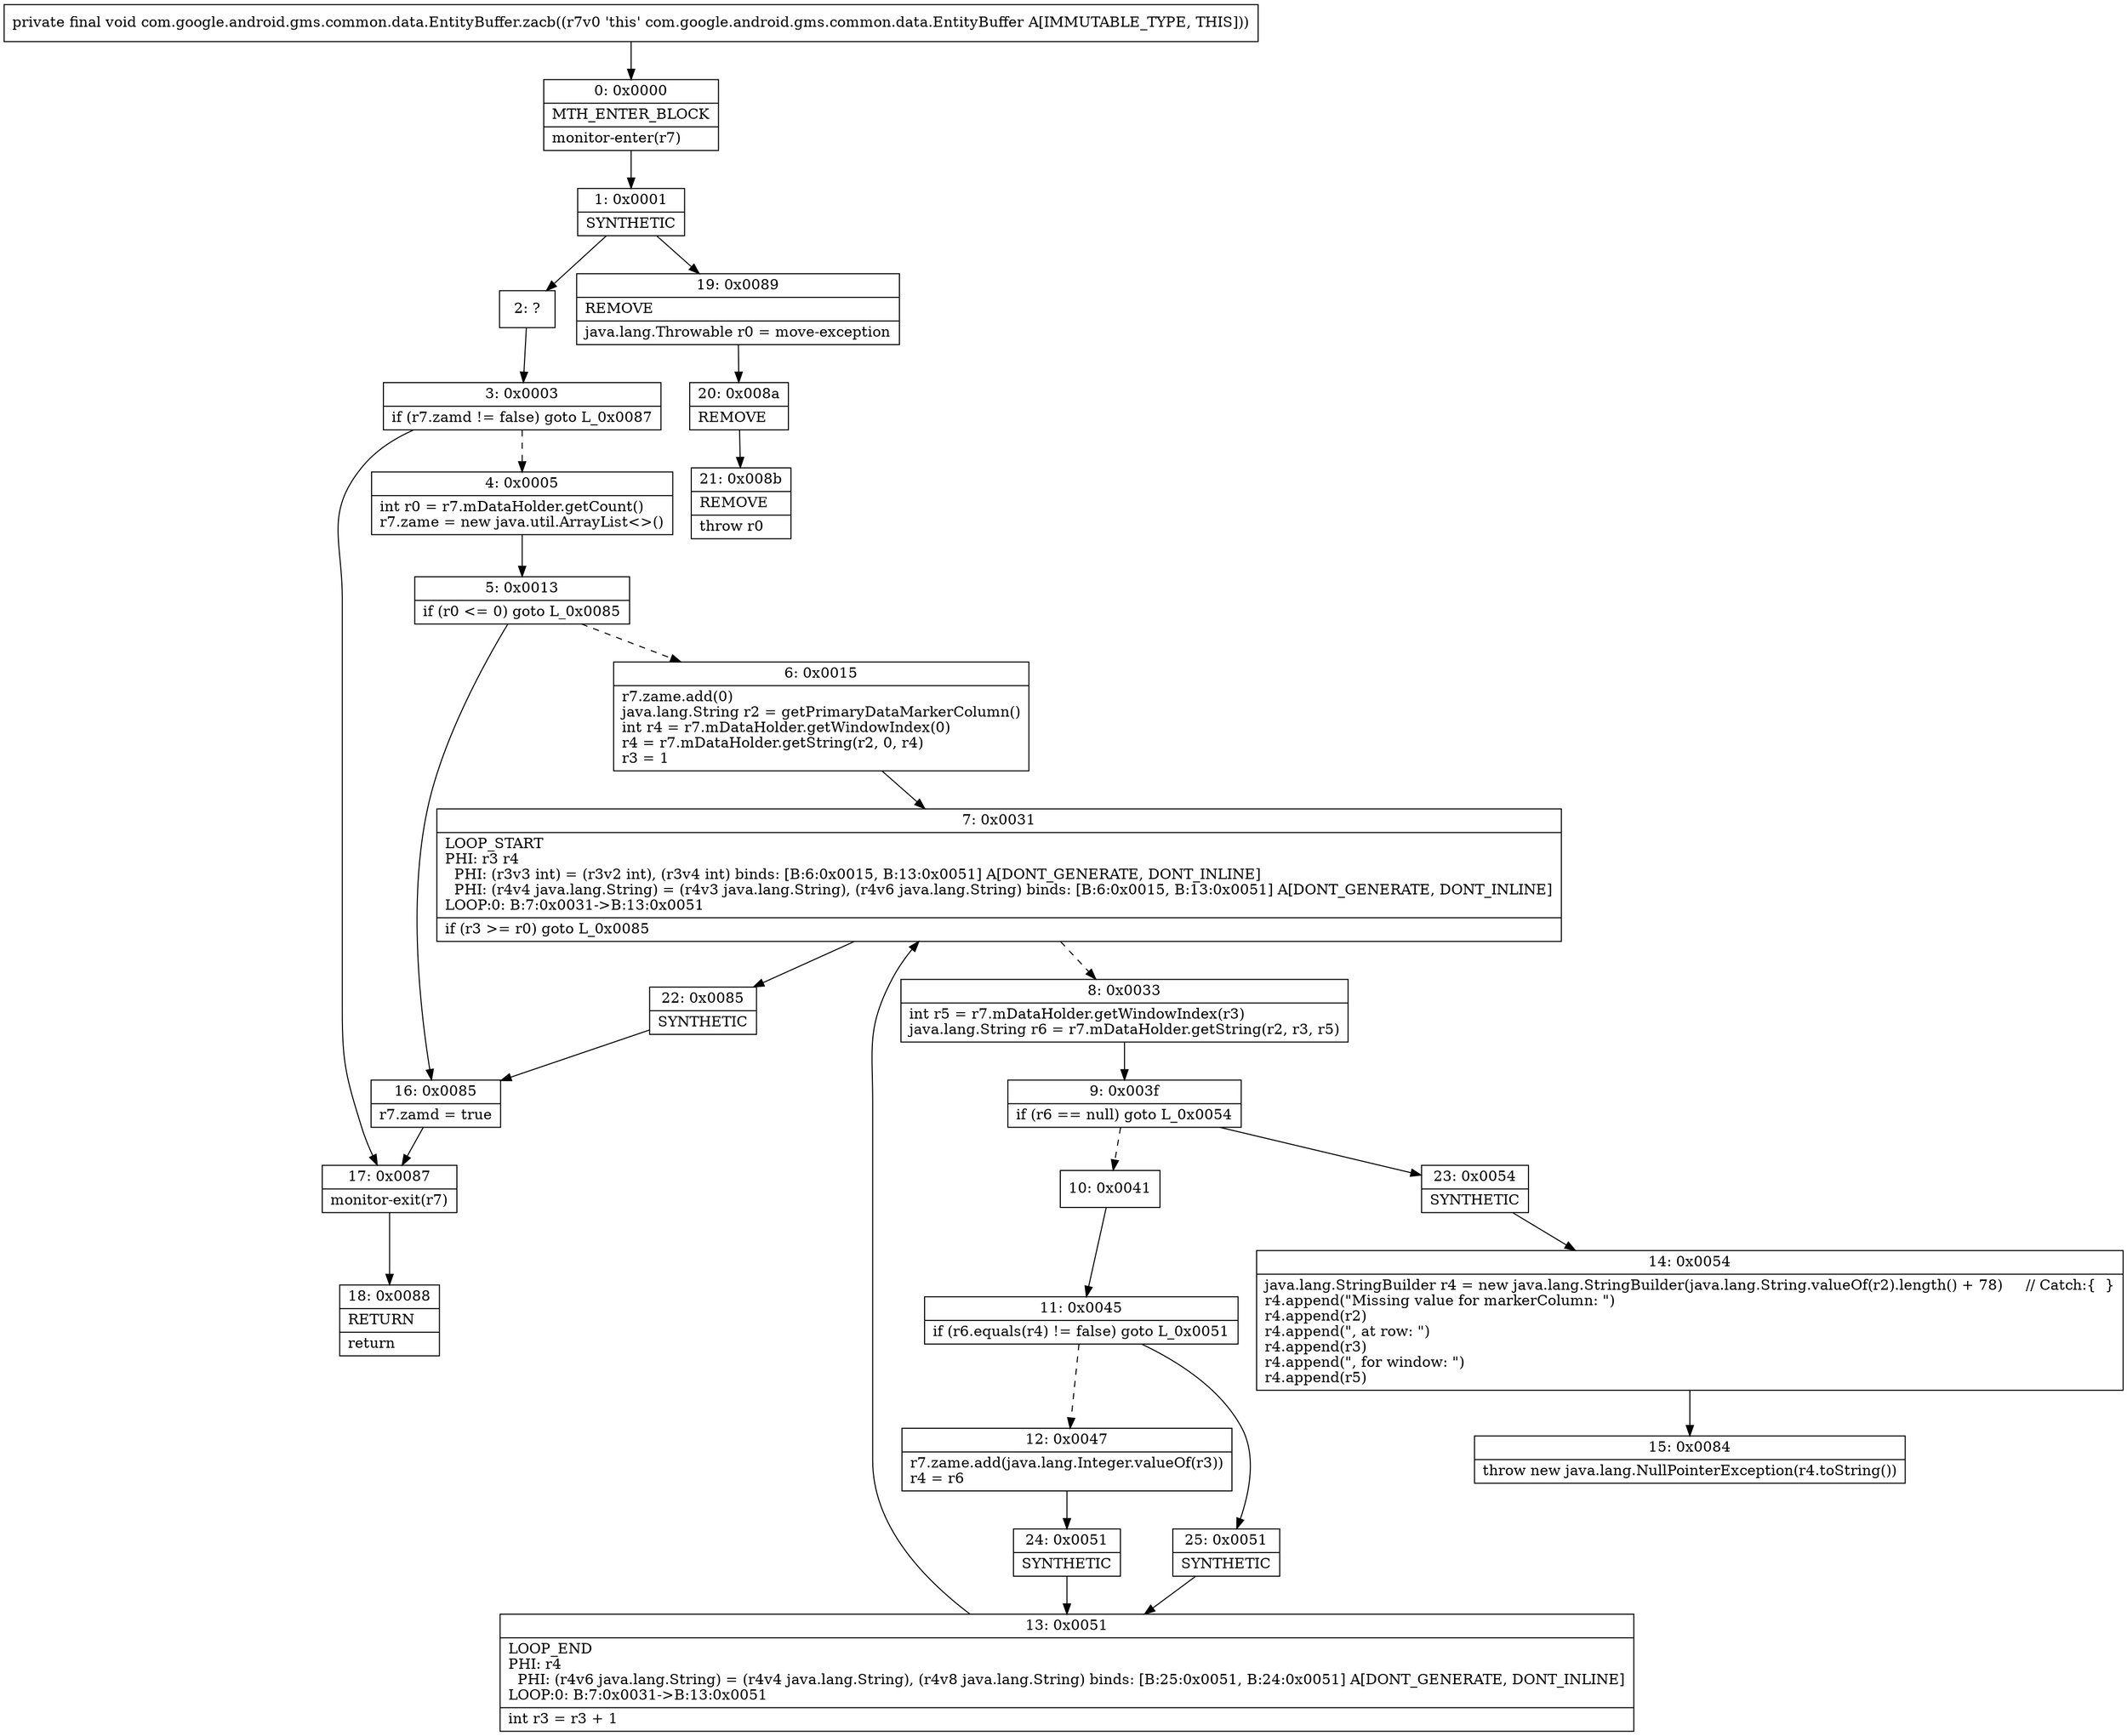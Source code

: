 digraph "CFG forcom.google.android.gms.common.data.EntityBuffer.zacb()V" {
Node_0 [shape=record,label="{0\:\ 0x0000|MTH_ENTER_BLOCK\l|monitor\-enter(r7)\l}"];
Node_1 [shape=record,label="{1\:\ 0x0001|SYNTHETIC\l}"];
Node_2 [shape=record,label="{2\:\ ?}"];
Node_3 [shape=record,label="{3\:\ 0x0003|if (r7.zamd != false) goto L_0x0087\l}"];
Node_4 [shape=record,label="{4\:\ 0x0005|int r0 = r7.mDataHolder.getCount()\lr7.zame = new java.util.ArrayList\<\>()\l}"];
Node_5 [shape=record,label="{5\:\ 0x0013|if (r0 \<= 0) goto L_0x0085\l}"];
Node_6 [shape=record,label="{6\:\ 0x0015|r7.zame.add(0)\ljava.lang.String r2 = getPrimaryDataMarkerColumn()\lint r4 = r7.mDataHolder.getWindowIndex(0)\lr4 = r7.mDataHolder.getString(r2, 0, r4)\lr3 = 1\l}"];
Node_7 [shape=record,label="{7\:\ 0x0031|LOOP_START\lPHI: r3 r4 \l  PHI: (r3v3 int) = (r3v2 int), (r3v4 int) binds: [B:6:0x0015, B:13:0x0051] A[DONT_GENERATE, DONT_INLINE]\l  PHI: (r4v4 java.lang.String) = (r4v3 java.lang.String), (r4v6 java.lang.String) binds: [B:6:0x0015, B:13:0x0051] A[DONT_GENERATE, DONT_INLINE]\lLOOP:0: B:7:0x0031\-\>B:13:0x0051\l|if (r3 \>= r0) goto L_0x0085\l}"];
Node_8 [shape=record,label="{8\:\ 0x0033|int r5 = r7.mDataHolder.getWindowIndex(r3)\ljava.lang.String r6 = r7.mDataHolder.getString(r2, r3, r5)\l}"];
Node_9 [shape=record,label="{9\:\ 0x003f|if (r6 == null) goto L_0x0054\l}"];
Node_10 [shape=record,label="{10\:\ 0x0041}"];
Node_11 [shape=record,label="{11\:\ 0x0045|if (r6.equals(r4) != false) goto L_0x0051\l}"];
Node_12 [shape=record,label="{12\:\ 0x0047|r7.zame.add(java.lang.Integer.valueOf(r3))\lr4 = r6\l}"];
Node_13 [shape=record,label="{13\:\ 0x0051|LOOP_END\lPHI: r4 \l  PHI: (r4v6 java.lang.String) = (r4v4 java.lang.String), (r4v8 java.lang.String) binds: [B:25:0x0051, B:24:0x0051] A[DONT_GENERATE, DONT_INLINE]\lLOOP:0: B:7:0x0031\-\>B:13:0x0051\l|int r3 = r3 + 1\l}"];
Node_14 [shape=record,label="{14\:\ 0x0054|java.lang.StringBuilder r4 = new java.lang.StringBuilder(java.lang.String.valueOf(r2).length() + 78)     \/\/ Catch:\{  \}\lr4.append(\"Missing value for markerColumn: \")\lr4.append(r2)\lr4.append(\", at row: \")\lr4.append(r3)\lr4.append(\", for window: \")\lr4.append(r5)\l}"];
Node_15 [shape=record,label="{15\:\ 0x0084|throw new java.lang.NullPointerException(r4.toString())\l}"];
Node_16 [shape=record,label="{16\:\ 0x0085|r7.zamd = true\l}"];
Node_17 [shape=record,label="{17\:\ 0x0087|monitor\-exit(r7)\l}"];
Node_18 [shape=record,label="{18\:\ 0x0088|RETURN\l|return\l}"];
Node_19 [shape=record,label="{19\:\ 0x0089|REMOVE\l|java.lang.Throwable r0 = move\-exception\l}"];
Node_20 [shape=record,label="{20\:\ 0x008a|REMOVE\l}"];
Node_21 [shape=record,label="{21\:\ 0x008b|REMOVE\l|throw r0\l}"];
Node_22 [shape=record,label="{22\:\ 0x0085|SYNTHETIC\l}"];
Node_23 [shape=record,label="{23\:\ 0x0054|SYNTHETIC\l}"];
Node_24 [shape=record,label="{24\:\ 0x0051|SYNTHETIC\l}"];
Node_25 [shape=record,label="{25\:\ 0x0051|SYNTHETIC\l}"];
MethodNode[shape=record,label="{private final void com.google.android.gms.common.data.EntityBuffer.zacb((r7v0 'this' com.google.android.gms.common.data.EntityBuffer A[IMMUTABLE_TYPE, THIS])) }"];
MethodNode -> Node_0;
Node_0 -> Node_1;
Node_1 -> Node_2;
Node_1 -> Node_19;
Node_2 -> Node_3;
Node_3 -> Node_4[style=dashed];
Node_3 -> Node_17;
Node_4 -> Node_5;
Node_5 -> Node_6[style=dashed];
Node_5 -> Node_16;
Node_6 -> Node_7;
Node_7 -> Node_8[style=dashed];
Node_7 -> Node_22;
Node_8 -> Node_9;
Node_9 -> Node_10[style=dashed];
Node_9 -> Node_23;
Node_10 -> Node_11;
Node_11 -> Node_12[style=dashed];
Node_11 -> Node_25;
Node_12 -> Node_24;
Node_13 -> Node_7;
Node_14 -> Node_15;
Node_16 -> Node_17;
Node_17 -> Node_18;
Node_19 -> Node_20;
Node_20 -> Node_21;
Node_22 -> Node_16;
Node_23 -> Node_14;
Node_24 -> Node_13;
Node_25 -> Node_13;
}

